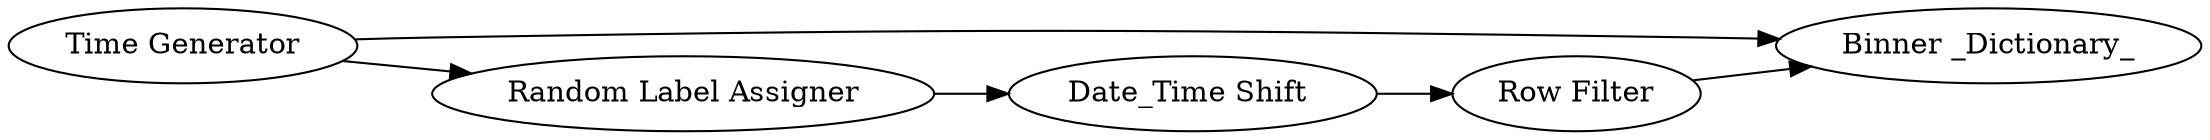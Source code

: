 digraph {
	4 -> 5
	3 -> 4
	1 -> 2
	2 -> 3
	1 -> 5
	5 [label="Binner _Dictionary_"]
	1 [label="Time Generator"]
	4 [label="Row Filter"]
	3 [label="Date_Time Shift "]
	2 [label="Random Label Assigner"]
	rankdir=LR
}
